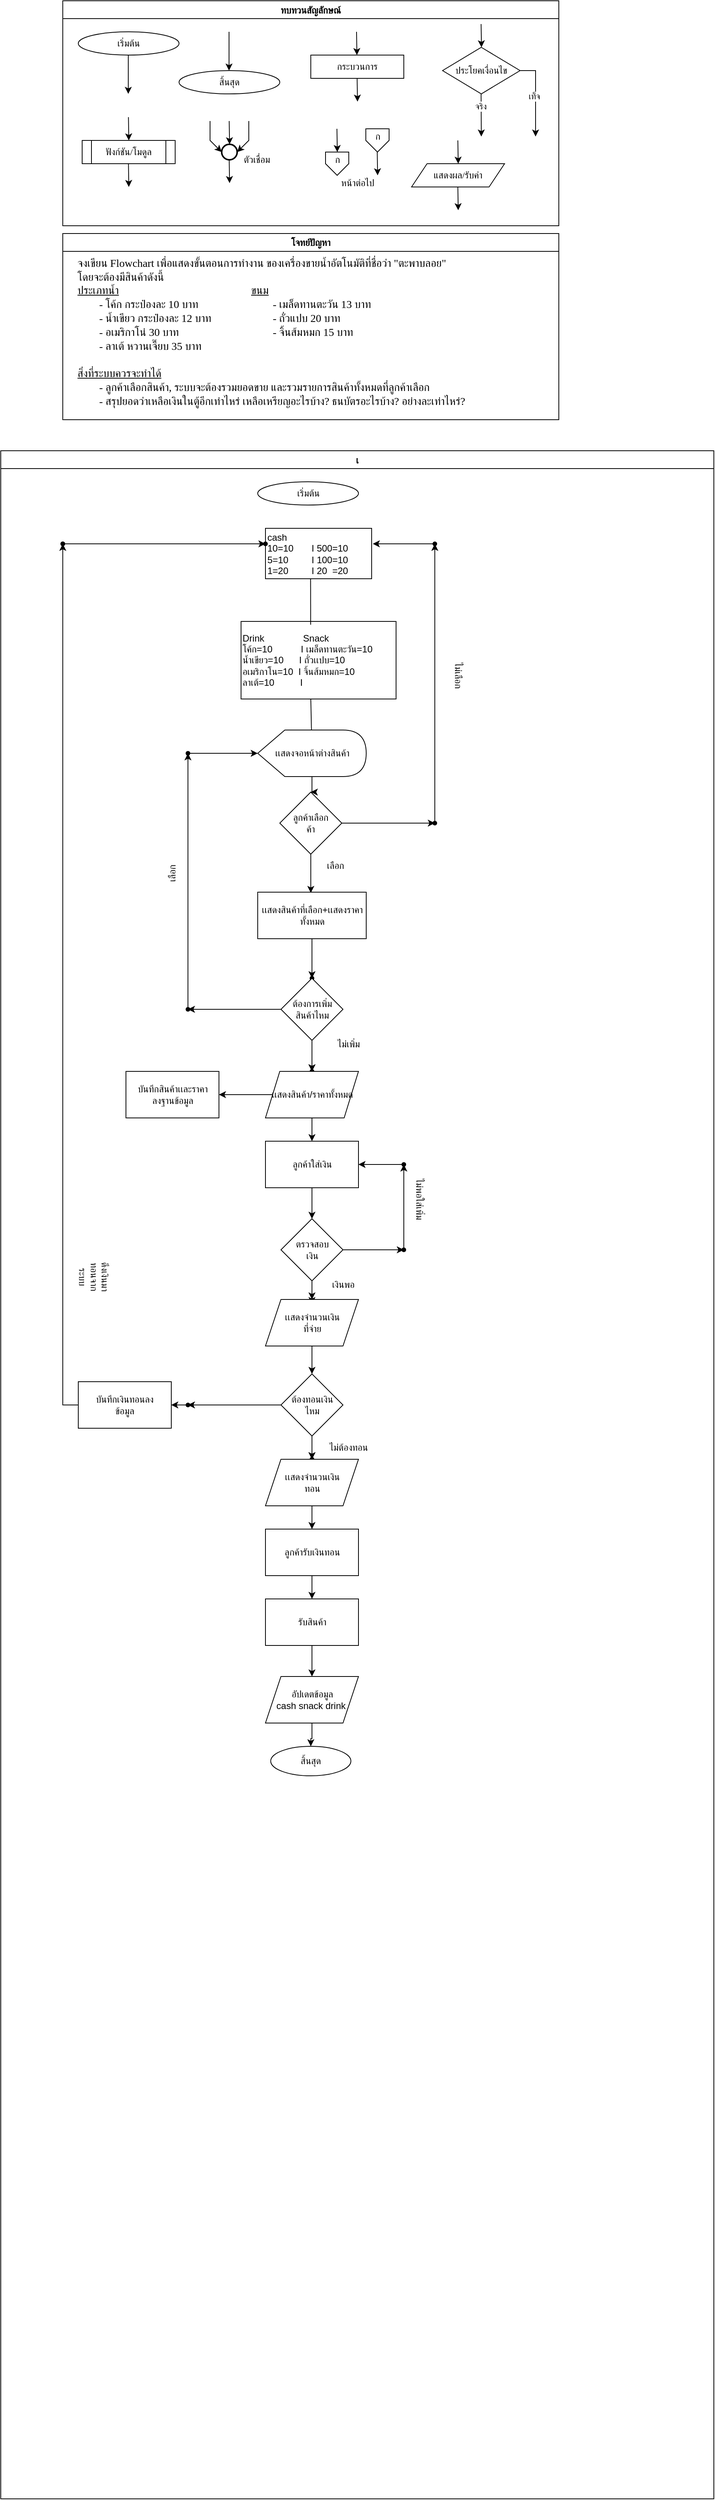 <mxfile version="28.0.3">
  <diagram id="C5RBs43oDa-KdzZeNtuy" name="Page-1">
    <mxGraphModel dx="1869" dy="562" grid="1" gridSize="10" guides="1" tooltips="1" connect="1" arrows="1" fold="1" page="1" pageScale="1" pageWidth="827" pageHeight="1169" math="0" shadow="0">
      <root>
        <mxCell id="WIyWlLk6GJQsqaUBKTNV-0" />
        <mxCell id="WIyWlLk6GJQsqaUBKTNV-1" parent="WIyWlLk6GJQsqaUBKTNV-0" />
        <mxCell id="M7CGMbNuYNeq0SnUNNgH-6" value="ทบทวนสัญลักษณ์" style="swimlane;fontFamily=Sarabun;fontSource=https%3A%2F%2Ffonts.googleapis.com%2Fcss%3Ffamily%3DSarabun;" parent="WIyWlLk6GJQsqaUBKTNV-1" vertex="1">
          <mxGeometry x="-720" y="20" width="640" height="290" as="geometry" />
        </mxCell>
        <mxCell id="M7CGMbNuYNeq0SnUNNgH-2" value="&lt;font data-font-src=&quot;https://fonts.googleapis.com/css?family=Sarabun&quot; face=&quot;Sarabun&quot;&gt;เริ่มต้น&lt;/font&gt;" style="ellipse;whiteSpace=wrap;html=1;" parent="M7CGMbNuYNeq0SnUNNgH-6" vertex="1">
          <mxGeometry x="20" y="40" width="130" height="30" as="geometry" />
        </mxCell>
        <mxCell id="M7CGMbNuYNeq0SnUNNgH-5" value="" style="endArrow=classic;html=1;rounded=0;" parent="M7CGMbNuYNeq0SnUNNgH-6" edge="1">
          <mxGeometry width="50" height="50" relative="1" as="geometry">
            <mxPoint x="84.5" y="70" as="sourcePoint" />
            <mxPoint x="84.5" y="120" as="targetPoint" />
          </mxGeometry>
        </mxCell>
        <mxCell id="M7CGMbNuYNeq0SnUNNgH-3" value="&lt;font face=&quot;Sarabun&quot;&gt;สิ้นสุด&lt;/font&gt;" style="ellipse;whiteSpace=wrap;html=1;" parent="M7CGMbNuYNeq0SnUNNgH-6" vertex="1">
          <mxGeometry x="150" y="90" width="130" height="30" as="geometry" />
        </mxCell>
        <mxCell id="M7CGMbNuYNeq0SnUNNgH-4" value="" style="endArrow=classic;html=1;rounded=0;" parent="M7CGMbNuYNeq0SnUNNgH-6" edge="1">
          <mxGeometry width="50" height="50" relative="1" as="geometry">
            <mxPoint x="214.5" y="40" as="sourcePoint" />
            <mxPoint x="214.5" y="90" as="targetPoint" />
          </mxGeometry>
        </mxCell>
        <mxCell id="mvioNwK95yMqdUQ73LqQ-0" value="กระบวนการ" style="rounded=0;whiteSpace=wrap;html=1;fontFamily=Sarabun;fontSource=https%3A%2F%2Ffonts.googleapis.com%2Fcss%3Ffamily%3DSarabun;" parent="M7CGMbNuYNeq0SnUNNgH-6" vertex="1">
          <mxGeometry x="320" y="70" width="120" height="30" as="geometry" />
        </mxCell>
        <mxCell id="mvioNwK95yMqdUQ73LqQ-1" value="" style="endArrow=classic;html=1;rounded=0;" parent="M7CGMbNuYNeq0SnUNNgH-6" edge="1">
          <mxGeometry width="50" height="50" relative="1" as="geometry">
            <mxPoint x="379" y="40" as="sourcePoint" />
            <mxPoint x="379.5" y="70" as="targetPoint" />
          </mxGeometry>
        </mxCell>
        <mxCell id="mvioNwK95yMqdUQ73LqQ-2" value="" style="endArrow=classic;html=1;rounded=0;" parent="M7CGMbNuYNeq0SnUNNgH-6" edge="1">
          <mxGeometry width="50" height="50" relative="1" as="geometry">
            <mxPoint x="379.75" y="100" as="sourcePoint" />
            <mxPoint x="380.25" y="130" as="targetPoint" />
          </mxGeometry>
        </mxCell>
        <mxCell id="mvioNwK95yMqdUQ73LqQ-3" value="ประโยคเงื่อนไข" style="rhombus;whiteSpace=wrap;html=1;fontFamily=Sarabun;fontSource=https%3A%2F%2Ffonts.googleapis.com%2Fcss%3Ffamily%3DSarabun;" parent="M7CGMbNuYNeq0SnUNNgH-6" vertex="1">
          <mxGeometry x="490" y="60" width="100" height="60" as="geometry" />
        </mxCell>
        <mxCell id="mvioNwK95yMqdUQ73LqQ-4" value="" style="endArrow=classic;html=1;rounded=0;" parent="M7CGMbNuYNeq0SnUNNgH-6" edge="1">
          <mxGeometry width="50" height="50" relative="1" as="geometry">
            <mxPoint x="539.71" y="30" as="sourcePoint" />
            <mxPoint x="540.21" y="60" as="targetPoint" />
          </mxGeometry>
        </mxCell>
        <mxCell id="mvioNwK95yMqdUQ73LqQ-5" value="" style="endArrow=classic;html=1;rounded=0;" parent="M7CGMbNuYNeq0SnUNNgH-6" edge="1">
          <mxGeometry width="50" height="50" relative="1" as="geometry">
            <mxPoint x="539.71" y="120" as="sourcePoint" />
            <mxPoint x="540" y="175" as="targetPoint" />
          </mxGeometry>
        </mxCell>
        <mxCell id="mvioNwK95yMqdUQ73LqQ-7" value="จริง" style="edgeLabel;html=1;align=center;verticalAlign=middle;resizable=0;points=[];fontFamily=Sarabun;fontSource=https%3A%2F%2Ffonts.googleapis.com%2Fcss%3Ffamily%3DSarabun;" parent="mvioNwK95yMqdUQ73LqQ-5" vertex="1" connectable="0">
          <mxGeometry x="-0.414" y="-1" relative="1" as="geometry">
            <mxPoint as="offset" />
          </mxGeometry>
        </mxCell>
        <mxCell id="mvioNwK95yMqdUQ73LqQ-6" value="" style="endArrow=classic;html=1;rounded=0;exitX=1;exitY=0.5;exitDx=0;exitDy=0;" parent="M7CGMbNuYNeq0SnUNNgH-6" source="mvioNwK95yMqdUQ73LqQ-3" edge="1">
          <mxGeometry width="50" height="50" relative="1" as="geometry">
            <mxPoint x="620" y="95" as="sourcePoint" />
            <mxPoint x="610" y="175" as="targetPoint" />
            <Array as="points">
              <mxPoint x="610" y="90" />
            </Array>
          </mxGeometry>
        </mxCell>
        <mxCell id="mvioNwK95yMqdUQ73LqQ-8" value="&lt;font data-font-src=&quot;https://fonts.googleapis.com/css?family=Sarabun&quot; face=&quot;Sarabun&quot;&gt;เท็จ&lt;/font&gt;" style="edgeLabel;html=1;align=center;verticalAlign=middle;resizable=0;points=[];" parent="mvioNwK95yMqdUQ73LqQ-6" vertex="1" connectable="0">
          <mxGeometry x="-0.002" y="-2" relative="1" as="geometry">
            <mxPoint as="offset" />
          </mxGeometry>
        </mxCell>
        <mxCell id="mvioNwK95yMqdUQ73LqQ-9" value="&lt;font data-font-src=&quot;https://fonts.googleapis.com/css?family=Sarabun&quot; face=&quot;Sarabun&quot;&gt;ฟังก์ชัน/โมดูล&lt;/font&gt;" style="shape=process;whiteSpace=wrap;html=1;backgroundOutline=1;" parent="M7CGMbNuYNeq0SnUNNgH-6" vertex="1">
          <mxGeometry x="25" y="180" width="120" height="30" as="geometry" />
        </mxCell>
        <mxCell id="mvioNwK95yMqdUQ73LqQ-11" value="" style="endArrow=classic;html=1;rounded=0;" parent="M7CGMbNuYNeq0SnUNNgH-6" edge="1">
          <mxGeometry width="50" height="50" relative="1" as="geometry">
            <mxPoint x="84.71" y="150" as="sourcePoint" />
            <mxPoint x="85.21" y="180" as="targetPoint" />
          </mxGeometry>
        </mxCell>
        <mxCell id="mvioNwK95yMqdUQ73LqQ-12" value="" style="endArrow=classic;html=1;rounded=0;" parent="M7CGMbNuYNeq0SnUNNgH-6" edge="1">
          <mxGeometry width="50" height="50" relative="1" as="geometry">
            <mxPoint x="84.71" y="210" as="sourcePoint" />
            <mxPoint x="85.21" y="240" as="targetPoint" />
          </mxGeometry>
        </mxCell>
        <mxCell id="mvioNwK95yMqdUQ73LqQ-13" value="" style="strokeWidth=2;html=1;shape=mxgraph.flowchart.start_2;whiteSpace=wrap;" parent="M7CGMbNuYNeq0SnUNNgH-6" vertex="1">
          <mxGeometry x="205" y="185" width="20" height="20" as="geometry" />
        </mxCell>
        <mxCell id="mvioNwK95yMqdUQ73LqQ-16" value="" style="endArrow=classic;html=1;rounded=0;" parent="M7CGMbNuYNeq0SnUNNgH-6" edge="1">
          <mxGeometry width="50" height="50" relative="1" as="geometry">
            <mxPoint x="214.71" y="155" as="sourcePoint" />
            <mxPoint x="215.21" y="185" as="targetPoint" />
          </mxGeometry>
        </mxCell>
        <mxCell id="mvioNwK95yMqdUQ73LqQ-17" value="" style="endArrow=classic;html=1;rounded=0;entryX=0;entryY=0.5;entryDx=0;entryDy=0;entryPerimeter=0;" parent="M7CGMbNuYNeq0SnUNNgH-6" target="mvioNwK95yMqdUQ73LqQ-13" edge="1">
          <mxGeometry width="50" height="50" relative="1" as="geometry">
            <mxPoint x="190.0" y="155" as="sourcePoint" />
            <mxPoint x="190.5" y="185" as="targetPoint" />
            <Array as="points">
              <mxPoint x="190" y="180" />
            </Array>
          </mxGeometry>
        </mxCell>
        <mxCell id="mvioNwK95yMqdUQ73LqQ-18" value="" style="endArrow=classic;html=1;rounded=0;entryX=1;entryY=0.5;entryDx=0;entryDy=0;entryPerimeter=0;" parent="M7CGMbNuYNeq0SnUNNgH-6" target="mvioNwK95yMqdUQ73LqQ-13" edge="1">
          <mxGeometry width="50" height="50" relative="1" as="geometry">
            <mxPoint x="240.0" y="155" as="sourcePoint" />
            <mxPoint x="240.5" y="185" as="targetPoint" />
            <Array as="points">
              <mxPoint x="240" y="180" />
            </Array>
          </mxGeometry>
        </mxCell>
        <mxCell id="mvioNwK95yMqdUQ73LqQ-19" value="" style="endArrow=classic;html=1;rounded=0;" parent="M7CGMbNuYNeq0SnUNNgH-6" edge="1">
          <mxGeometry width="50" height="50" relative="1" as="geometry">
            <mxPoint x="214.71" y="205" as="sourcePoint" />
            <mxPoint x="215.21" y="235" as="targetPoint" />
          </mxGeometry>
        </mxCell>
        <mxCell id="mvioNwK95yMqdUQ73LqQ-20" value="&lt;font data-font-src=&quot;https://fonts.googleapis.com/css?family=Sarabun&quot; face=&quot;Sarabun&quot;&gt;ตัวเชื่อม&lt;/font&gt;" style="text;html=1;align=center;verticalAlign=middle;resizable=0;points=[];autosize=1;strokeColor=none;fillColor=none;" parent="M7CGMbNuYNeq0SnUNNgH-6" vertex="1">
          <mxGeometry x="220" y="190" width="60" height="30" as="geometry" />
        </mxCell>
        <mxCell id="mvioNwK95yMqdUQ73LqQ-25" value="" style="endArrow=classic;html=1;rounded=0;" parent="M7CGMbNuYNeq0SnUNNgH-6" edge="1">
          <mxGeometry width="50" height="50" relative="1" as="geometry">
            <mxPoint x="353.71" y="165" as="sourcePoint" />
            <mxPoint x="354.21" y="195" as="targetPoint" />
          </mxGeometry>
        </mxCell>
        <mxCell id="mvioNwK95yMqdUQ73LqQ-21" value="" style="verticalLabelPosition=bottom;verticalAlign=top;html=1;shape=offPageConnector;rounded=0;size=0.5;" parent="M7CGMbNuYNeq0SnUNNgH-6" vertex="1">
          <mxGeometry x="339" y="195" width="30" height="30" as="geometry" />
        </mxCell>
        <mxCell id="mvioNwK95yMqdUQ73LqQ-26" value="" style="endArrow=classic;html=1;rounded=0;" parent="M7CGMbNuYNeq0SnUNNgH-6" edge="1">
          <mxGeometry width="50" height="50" relative="1" as="geometry">
            <mxPoint x="405.71" y="195" as="sourcePoint" />
            <mxPoint x="406.21" y="225" as="targetPoint" />
          </mxGeometry>
        </mxCell>
        <mxCell id="mvioNwK95yMqdUQ73LqQ-27" value="" style="verticalLabelPosition=bottom;verticalAlign=top;html=1;shape=offPageConnector;rounded=0;size=0.5;" parent="M7CGMbNuYNeq0SnUNNgH-6" vertex="1">
          <mxGeometry x="391" y="165" width="30" height="30" as="geometry" />
        </mxCell>
        <mxCell id="mvioNwK95yMqdUQ73LqQ-28" value="หน้าต่อไป" style="text;html=1;align=center;verticalAlign=middle;resizable=0;points=[];autosize=1;strokeColor=none;fillColor=none;fontFamily=Sarabun;fontSource=https%3A%2F%2Ffonts.googleapis.com%2Fcss%3Ffamily%3DSarabun;" parent="M7CGMbNuYNeq0SnUNNgH-6" vertex="1">
          <mxGeometry x="345" y="220" width="70" height="30" as="geometry" />
        </mxCell>
        <mxCell id="mvioNwK95yMqdUQ73LqQ-29" value="ก" style="text;html=1;align=center;verticalAlign=middle;resizable=0;points=[];autosize=1;strokeColor=none;fillColor=none;fontFamily=Sarabun;fontSource=https%3A%2F%2Ffonts.googleapis.com%2Fcss%3Ffamily%3DSarabun;" parent="M7CGMbNuYNeq0SnUNNgH-6" vertex="1">
          <mxGeometry x="339" y="190" width="30" height="30" as="geometry" />
        </mxCell>
        <mxCell id="mvioNwK95yMqdUQ73LqQ-30" value="ก" style="text;html=1;align=center;verticalAlign=middle;resizable=0;points=[];autosize=1;strokeColor=none;fillColor=none;fontFamily=Sarabun;fontSource=https%3A%2F%2Ffonts.googleapis.com%2Fcss%3Ffamily%3DSarabun;" parent="M7CGMbNuYNeq0SnUNNgH-6" vertex="1">
          <mxGeometry x="391" y="160" width="30" height="30" as="geometry" />
        </mxCell>
        <mxCell id="mvioNwK95yMqdUQ73LqQ-32" value="แสดงผล/รับค่า" style="shape=parallelogram;perimeter=parallelogramPerimeter;whiteSpace=wrap;html=1;fixedSize=1;fontFamily=Sarabun;fontSource=https%3A%2F%2Ffonts.googleapis.com%2Fcss%3Ffamily%3DSarabun;" parent="M7CGMbNuYNeq0SnUNNgH-6" vertex="1">
          <mxGeometry x="450" y="210" width="120" height="30" as="geometry" />
        </mxCell>
        <mxCell id="mvioNwK95yMqdUQ73LqQ-33" value="" style="endArrow=classic;html=1;rounded=0;" parent="M7CGMbNuYNeq0SnUNNgH-6" edge="1">
          <mxGeometry width="50" height="50" relative="1" as="geometry">
            <mxPoint x="509.71" y="180" as="sourcePoint" />
            <mxPoint x="510.21" y="210" as="targetPoint" />
          </mxGeometry>
        </mxCell>
        <mxCell id="mvioNwK95yMqdUQ73LqQ-34" value="" style="endArrow=classic;html=1;rounded=0;" parent="M7CGMbNuYNeq0SnUNNgH-6" edge="1">
          <mxGeometry width="50" height="50" relative="1" as="geometry">
            <mxPoint x="509.71" y="240" as="sourcePoint" />
            <mxPoint x="510.21" y="270" as="targetPoint" />
          </mxGeometry>
        </mxCell>
        <mxCell id="mvioNwK95yMqdUQ73LqQ-36" value="เ" style="swimlane;fontFamily=Sarabun;fontSource=https%3A%2F%2Ffonts.googleapis.com%2Fcss%3Ffamily%3DSarabun;" parent="WIyWlLk6GJQsqaUBKTNV-1" vertex="1">
          <mxGeometry x="-800" y="600" width="920" height="2640" as="geometry" />
        </mxCell>
        <mxCell id="mvioNwK95yMqdUQ73LqQ-35" value="&lt;font data-font-src=&quot;https://fonts.googleapis.com/css?family=Sarabun&quot; face=&quot;Sarabun&quot;&gt;เริ่มต้น&lt;/font&gt;" style="ellipse;whiteSpace=wrap;html=1;" parent="mvioNwK95yMqdUQ73LqQ-36" vertex="1">
          <mxGeometry x="331.5" y="40" width="130" height="30" as="geometry" />
        </mxCell>
        <mxCell id="KaDtegf5qcM63kL2RaSg-64" value="cash&lt;div&gt;10=10&amp;nbsp; &amp;nbsp; &amp;nbsp; &amp;nbsp;I 500=10&lt;/div&gt;&lt;div&gt;5=10&amp;nbsp; &amp;nbsp; &amp;nbsp; &amp;nbsp; &amp;nbsp;I 100=10&lt;/div&gt;&lt;div&gt;1=20&amp;nbsp; &amp;nbsp; &amp;nbsp; &amp;nbsp; &amp;nbsp;I 20&amp;nbsp; =20&lt;/div&gt;" style="rounded=0;whiteSpace=wrap;html=1;align=left;" vertex="1" parent="mvioNwK95yMqdUQ73LqQ-36">
          <mxGeometry x="341.5" y="100" width="137" height="65" as="geometry" />
        </mxCell>
        <mxCell id="KaDtegf5qcM63kL2RaSg-70" value="Drink&amp;nbsp; &amp;nbsp; &amp;nbsp; &amp;nbsp; &amp;nbsp; &amp;nbsp; &amp;nbsp; &amp;nbsp;Snack&lt;div&gt;&lt;div&gt;โค้ก=10&amp;nbsp; &amp;nbsp; &amp;nbsp; &amp;nbsp; &amp;nbsp; &amp;nbsp;I เมล็ดทานตะวัน=10&lt;/div&gt;&lt;div&gt;น้ำเขียว=10&amp;nbsp; &amp;nbsp; &amp;nbsp; I ถั่วเเปบ=10&lt;/div&gt;&lt;div&gt;อเมริกาโน=10&amp;nbsp; I จิ้นส้มหมก=10&lt;/div&gt;&lt;div&gt;ลาเต้=10&amp;nbsp; &amp;nbsp; &amp;nbsp; &amp;nbsp; &amp;nbsp; I&amp;nbsp;&lt;/div&gt;&lt;/div&gt;" style="rounded=0;whiteSpace=wrap;html=1;align=left;" vertex="1" parent="mvioNwK95yMqdUQ73LqQ-36">
          <mxGeometry x="310" y="220" width="200" height="100" as="geometry" />
        </mxCell>
        <mxCell id="KaDtegf5qcM63kL2RaSg-137" value="" style="edgeStyle=orthogonalEdgeStyle;rounded=0;orthogonalLoop=1;jettySize=auto;html=1;entryX=0.5;entryY=0;entryDx=0;entryDy=0;" edge="1" parent="mvioNwK95yMqdUQ73LqQ-36" source="KaDtegf5qcM63kL2RaSg-71" target="KaDtegf5qcM63kL2RaSg-79">
          <mxGeometry relative="1" as="geometry" />
        </mxCell>
        <mxCell id="KaDtegf5qcM63kL2RaSg-71" value="เเสดงจอหน้าต่างสินค้า" style="shape=display;whiteSpace=wrap;html=1;" vertex="1" parent="mvioNwK95yMqdUQ73LqQ-36">
          <mxGeometry x="331.5" y="360" width="140" height="60" as="geometry" />
        </mxCell>
        <mxCell id="KaDtegf5qcM63kL2RaSg-68" value="" style="endArrow=none;html=1;rounded=0;entryX=0.425;entryY=1;entryDx=0;entryDy=0;entryPerimeter=0;exitX=0.449;exitY=0.042;exitDx=0;exitDy=0;exitPerimeter=0;" edge="1" parent="mvioNwK95yMqdUQ73LqQ-36" source="KaDtegf5qcM63kL2RaSg-70" target="KaDtegf5qcM63kL2RaSg-64">
          <mxGeometry width="50" height="50" relative="1" as="geometry">
            <mxPoint x="419.5" y="200" as="sourcePoint" />
            <mxPoint x="531.5" y="210" as="targetPoint" />
          </mxGeometry>
        </mxCell>
        <mxCell id="KaDtegf5qcM63kL2RaSg-74" value="" style="endArrow=none;html=1;rounded=0;" edge="1" parent="mvioNwK95yMqdUQ73LqQ-36" source="KaDtegf5qcM63kL2RaSg-71">
          <mxGeometry width="50" height="50" relative="1" as="geometry">
            <mxPoint x="350" y="370" as="sourcePoint" />
            <mxPoint x="400" y="320" as="targetPoint" />
          </mxGeometry>
        </mxCell>
        <mxCell id="KaDtegf5qcM63kL2RaSg-81" value="" style="edgeStyle=orthogonalEdgeStyle;rounded=0;orthogonalLoop=1;jettySize=auto;html=1;" edge="1" parent="mvioNwK95yMqdUQ73LqQ-36" source="KaDtegf5qcM63kL2RaSg-79" target="KaDtegf5qcM63kL2RaSg-80">
          <mxGeometry relative="1" as="geometry" />
        </mxCell>
        <mxCell id="KaDtegf5qcM63kL2RaSg-90" value="" style="edgeStyle=orthogonalEdgeStyle;rounded=0;orthogonalLoop=1;jettySize=auto;html=1;" edge="1" parent="mvioNwK95yMqdUQ73LqQ-36" source="KaDtegf5qcM63kL2RaSg-79">
          <mxGeometry relative="1" as="geometry">
            <mxPoint x="400" y="570" as="targetPoint" />
          </mxGeometry>
        </mxCell>
        <mxCell id="KaDtegf5qcM63kL2RaSg-79" value="ลูกค้าเลือก&lt;div&gt;ค้า&lt;/div&gt;" style="rhombus;whiteSpace=wrap;html=1;" vertex="1" parent="mvioNwK95yMqdUQ73LqQ-36">
          <mxGeometry x="360" y="440" width="80" height="80" as="geometry" />
        </mxCell>
        <mxCell id="KaDtegf5qcM63kL2RaSg-86" value="" style="edgeStyle=orthogonalEdgeStyle;rounded=0;orthogonalLoop=1;jettySize=auto;html=1;" edge="1" parent="mvioNwK95yMqdUQ73LqQ-36" source="KaDtegf5qcM63kL2RaSg-80" target="KaDtegf5qcM63kL2RaSg-85">
          <mxGeometry relative="1" as="geometry" />
        </mxCell>
        <mxCell id="KaDtegf5qcM63kL2RaSg-80" value="" style="shape=waypoint;sketch=0;size=6;pointerEvents=1;points=[];fillColor=default;resizable=0;rotatable=0;perimeter=centerPerimeter;snapToPoint=1;" vertex="1" parent="mvioNwK95yMqdUQ73LqQ-36">
          <mxGeometry x="550" y="470" width="20" height="20" as="geometry" />
        </mxCell>
        <mxCell id="KaDtegf5qcM63kL2RaSg-87" value="" style="edgeStyle=orthogonalEdgeStyle;rounded=0;orthogonalLoop=1;jettySize=auto;html=1;" edge="1" parent="mvioNwK95yMqdUQ73LqQ-36" source="KaDtegf5qcM63kL2RaSg-85">
          <mxGeometry relative="1" as="geometry">
            <mxPoint x="480" y="120" as="targetPoint" />
          </mxGeometry>
        </mxCell>
        <mxCell id="KaDtegf5qcM63kL2RaSg-85" value="" style="shape=waypoint;sketch=0;size=6;pointerEvents=1;points=[];fillColor=default;resizable=0;rotatable=0;perimeter=centerPerimeter;snapToPoint=1;" vertex="1" parent="mvioNwK95yMqdUQ73LqQ-36">
          <mxGeometry x="550" y="110" width="20" height="20" as="geometry" />
        </mxCell>
        <mxCell id="KaDtegf5qcM63kL2RaSg-89" value="ไม่เลือก" style="text;html=1;align=center;verticalAlign=middle;whiteSpace=wrap;rounded=0;rotation=90;" vertex="1" parent="mvioNwK95yMqdUQ73LqQ-36">
          <mxGeometry x="560" y="270" width="60" height="40" as="geometry" />
        </mxCell>
        <mxCell id="KaDtegf5qcM63kL2RaSg-91" value="เลือก" style="text;html=1;align=center;verticalAlign=middle;whiteSpace=wrap;rounded=0;" vertex="1" parent="mvioNwK95yMqdUQ73LqQ-36">
          <mxGeometry x="401.5" y="520" width="60" height="30" as="geometry" />
        </mxCell>
        <mxCell id="KaDtegf5qcM63kL2RaSg-94" value="" style="edgeStyle=orthogonalEdgeStyle;rounded=0;orthogonalLoop=1;jettySize=auto;html=1;" edge="1" parent="mvioNwK95yMqdUQ73LqQ-36" source="KaDtegf5qcM63kL2RaSg-92" target="KaDtegf5qcM63kL2RaSg-93">
          <mxGeometry relative="1" as="geometry" />
        </mxCell>
        <mxCell id="KaDtegf5qcM63kL2RaSg-92" value="เเสดงสินค้าที่เลือก+เเสดงราคาทั้งหมด" style="rounded=0;whiteSpace=wrap;html=1;" vertex="1" parent="mvioNwK95yMqdUQ73LqQ-36">
          <mxGeometry x="331.5" y="569" width="140" height="60" as="geometry" />
        </mxCell>
        <mxCell id="KaDtegf5qcM63kL2RaSg-93" value="" style="shape=waypoint;sketch=0;size=6;pointerEvents=1;points=[];fillColor=default;resizable=0;rotatable=0;perimeter=centerPerimeter;snapToPoint=1;rounded=0;" vertex="1" parent="mvioNwK95yMqdUQ73LqQ-36">
          <mxGeometry x="391.5" y="670" width="20" height="20" as="geometry" />
        </mxCell>
        <mxCell id="KaDtegf5qcM63kL2RaSg-97" value="" style="edgeStyle=orthogonalEdgeStyle;rounded=0;orthogonalLoop=1;jettySize=auto;html=1;" edge="1" parent="mvioNwK95yMqdUQ73LqQ-36" source="KaDtegf5qcM63kL2RaSg-95" target="KaDtegf5qcM63kL2RaSg-96">
          <mxGeometry relative="1" as="geometry" />
        </mxCell>
        <mxCell id="KaDtegf5qcM63kL2RaSg-108" value="" style="edgeStyle=orthogonalEdgeStyle;rounded=0;orthogonalLoop=1;jettySize=auto;html=1;" edge="1" parent="mvioNwK95yMqdUQ73LqQ-36" source="KaDtegf5qcM63kL2RaSg-95" target="KaDtegf5qcM63kL2RaSg-107">
          <mxGeometry relative="1" as="geometry" />
        </mxCell>
        <mxCell id="KaDtegf5qcM63kL2RaSg-95" value="ต้องการเพิ่ม&lt;div&gt;สินค้าไหม&lt;/div&gt;" style="rhombus;whiteSpace=wrap;html=1;" vertex="1" parent="mvioNwK95yMqdUQ73LqQ-36">
          <mxGeometry x="361.5" y="680" width="80" height="80" as="geometry" />
        </mxCell>
        <mxCell id="KaDtegf5qcM63kL2RaSg-99" value="" style="edgeStyle=orthogonalEdgeStyle;rounded=0;orthogonalLoop=1;jettySize=auto;html=1;" edge="1" parent="mvioNwK95yMqdUQ73LqQ-36" source="KaDtegf5qcM63kL2RaSg-96" target="KaDtegf5qcM63kL2RaSg-98">
          <mxGeometry relative="1" as="geometry" />
        </mxCell>
        <mxCell id="KaDtegf5qcM63kL2RaSg-96" value="" style="shape=waypoint;sketch=0;size=6;pointerEvents=1;points=[];fillColor=default;resizable=0;rotatable=0;perimeter=centerPerimeter;snapToPoint=1;" vertex="1" parent="mvioNwK95yMqdUQ73LqQ-36">
          <mxGeometry x="231.5" y="710" width="20" height="20" as="geometry" />
        </mxCell>
        <mxCell id="KaDtegf5qcM63kL2RaSg-103" value="" style="edgeStyle=orthogonalEdgeStyle;rounded=0;orthogonalLoop=1;jettySize=auto;html=1;" edge="1" parent="mvioNwK95yMqdUQ73LqQ-36" source="KaDtegf5qcM63kL2RaSg-98" target="KaDtegf5qcM63kL2RaSg-71">
          <mxGeometry relative="1" as="geometry" />
        </mxCell>
        <mxCell id="KaDtegf5qcM63kL2RaSg-98" value="" style="shape=waypoint;sketch=0;size=6;pointerEvents=1;points=[];fillColor=default;resizable=0;rotatable=0;perimeter=centerPerimeter;snapToPoint=1;" vertex="1" parent="mvioNwK95yMqdUQ73LqQ-36">
          <mxGeometry x="231.5" y="380" width="20" height="20" as="geometry" />
        </mxCell>
        <mxCell id="KaDtegf5qcM63kL2RaSg-104" value="เลือก" style="text;html=1;align=center;verticalAlign=middle;whiteSpace=wrap;rounded=0;rotation=-90;" vertex="1" parent="mvioNwK95yMqdUQ73LqQ-36">
          <mxGeometry x="191.5" y="530" width="60" height="30" as="geometry" />
        </mxCell>
        <mxCell id="KaDtegf5qcM63kL2RaSg-112" value="" style="edgeStyle=orthogonalEdgeStyle;rounded=0;orthogonalLoop=1;jettySize=auto;html=1;" edge="1" parent="mvioNwK95yMqdUQ73LqQ-36" source="KaDtegf5qcM63kL2RaSg-107">
          <mxGeometry relative="1" as="geometry">
            <mxPoint x="401.5" y="800" as="targetPoint" />
          </mxGeometry>
        </mxCell>
        <mxCell id="KaDtegf5qcM63kL2RaSg-114" value="" style="edgeStyle=orthogonalEdgeStyle;rounded=0;orthogonalLoop=1;jettySize=auto;html=1;" edge="1" parent="mvioNwK95yMqdUQ73LqQ-36" source="KaDtegf5qcM63kL2RaSg-107" target="KaDtegf5qcM63kL2RaSg-113">
          <mxGeometry relative="1" as="geometry" />
        </mxCell>
        <mxCell id="KaDtegf5qcM63kL2RaSg-107" value="" style="shape=waypoint;sketch=0;size=6;pointerEvents=1;points=[];fillColor=default;resizable=0;rotatable=0;perimeter=centerPerimeter;snapToPoint=1;" vertex="1" parent="mvioNwK95yMqdUQ73LqQ-36">
          <mxGeometry x="391.5" y="790" width="20" height="20" as="geometry" />
        </mxCell>
        <mxCell id="KaDtegf5qcM63kL2RaSg-119" value="" style="edgeStyle=orthogonalEdgeStyle;rounded=0;orthogonalLoop=1;jettySize=auto;html=1;" edge="1" parent="mvioNwK95yMqdUQ73LqQ-36" source="KaDtegf5qcM63kL2RaSg-113" target="KaDtegf5qcM63kL2RaSg-118">
          <mxGeometry relative="1" as="geometry" />
        </mxCell>
        <mxCell id="KaDtegf5qcM63kL2RaSg-121" value="" style="edgeStyle=orthogonalEdgeStyle;rounded=0;orthogonalLoop=1;jettySize=auto;html=1;" edge="1" parent="mvioNwK95yMqdUQ73LqQ-36" source="KaDtegf5qcM63kL2RaSg-113" target="KaDtegf5qcM63kL2RaSg-120">
          <mxGeometry relative="1" as="geometry" />
        </mxCell>
        <mxCell id="KaDtegf5qcM63kL2RaSg-113" value="เเสดงสินค้า/ราคาทั้งหมด" style="shape=parallelogram;perimeter=parallelogramPerimeter;whiteSpace=wrap;html=1;fixedSize=1;sketch=0;pointerEvents=1;resizable=0;size=18.5;direction=east;" vertex="1" parent="mvioNwK95yMqdUQ73LqQ-36">
          <mxGeometry x="341.5" y="800" width="120" height="60" as="geometry" />
        </mxCell>
        <mxCell id="KaDtegf5qcM63kL2RaSg-118" value="บันทึกสินค้าเเละราคา&lt;div&gt;ลงฐานข้อมูล&lt;/div&gt;" style="whiteSpace=wrap;html=1;sketch=0;pointerEvents=1;resizable=0;" vertex="1" parent="mvioNwK95yMqdUQ73LqQ-36">
          <mxGeometry x="161.5" y="800" width="120" height="60" as="geometry" />
        </mxCell>
        <mxCell id="KaDtegf5qcM63kL2RaSg-123" value="" style="edgeStyle=orthogonalEdgeStyle;rounded=0;orthogonalLoop=1;jettySize=auto;html=1;" edge="1" parent="mvioNwK95yMqdUQ73LqQ-36" source="KaDtegf5qcM63kL2RaSg-120" target="KaDtegf5qcM63kL2RaSg-122">
          <mxGeometry relative="1" as="geometry" />
        </mxCell>
        <mxCell id="KaDtegf5qcM63kL2RaSg-120" value="ลูกค้าใส่เงิน" style="whiteSpace=wrap;html=1;sketch=0;pointerEvents=1;resizable=0;" vertex="1" parent="mvioNwK95yMqdUQ73LqQ-36">
          <mxGeometry x="341.5" y="890" width="120" height="60" as="geometry" />
        </mxCell>
        <mxCell id="KaDtegf5qcM63kL2RaSg-125" value="" style="edgeStyle=orthogonalEdgeStyle;rounded=0;orthogonalLoop=1;jettySize=auto;html=1;" edge="1" parent="mvioNwK95yMqdUQ73LqQ-36" source="KaDtegf5qcM63kL2RaSg-122" target="KaDtegf5qcM63kL2RaSg-124">
          <mxGeometry relative="1" as="geometry" />
        </mxCell>
        <mxCell id="KaDtegf5qcM63kL2RaSg-131" value="" style="edgeStyle=orthogonalEdgeStyle;rounded=0;orthogonalLoop=1;jettySize=auto;html=1;" edge="1" parent="mvioNwK95yMqdUQ73LqQ-36" source="KaDtegf5qcM63kL2RaSg-122" target="KaDtegf5qcM63kL2RaSg-130">
          <mxGeometry relative="1" as="geometry" />
        </mxCell>
        <mxCell id="KaDtegf5qcM63kL2RaSg-122" value="ตรวจสอบ&lt;div&gt;เงิน&lt;/div&gt;" style="rhombus;whiteSpace=wrap;html=1;sketch=0;pointerEvents=1;resizable=0;" vertex="1" parent="mvioNwK95yMqdUQ73LqQ-36">
          <mxGeometry x="361.5" y="990" width="80" height="80" as="geometry" />
        </mxCell>
        <mxCell id="KaDtegf5qcM63kL2RaSg-127" value="" style="edgeStyle=orthogonalEdgeStyle;rounded=0;orthogonalLoop=1;jettySize=auto;html=1;" edge="1" parent="mvioNwK95yMqdUQ73LqQ-36" source="KaDtegf5qcM63kL2RaSg-124" target="KaDtegf5qcM63kL2RaSg-126">
          <mxGeometry relative="1" as="geometry" />
        </mxCell>
        <mxCell id="KaDtegf5qcM63kL2RaSg-124" value="" style="shape=waypoint;sketch=0;size=6;pointerEvents=1;points=[];fillColor=default;resizable=0;rotatable=0;perimeter=centerPerimeter;snapToPoint=1;" vertex="1" parent="mvioNwK95yMqdUQ73LqQ-36">
          <mxGeometry x="510" y="1020" width="20" height="20" as="geometry" />
        </mxCell>
        <mxCell id="KaDtegf5qcM63kL2RaSg-128" value="" style="edgeStyle=orthogonalEdgeStyle;rounded=0;orthogonalLoop=1;jettySize=auto;html=1;" edge="1" parent="mvioNwK95yMqdUQ73LqQ-36" source="KaDtegf5qcM63kL2RaSg-126" target="KaDtegf5qcM63kL2RaSg-120">
          <mxGeometry relative="1" as="geometry" />
        </mxCell>
        <mxCell id="KaDtegf5qcM63kL2RaSg-126" value="" style="shape=waypoint;sketch=0;size=6;pointerEvents=1;points=[];fillColor=default;resizable=0;rotatable=0;perimeter=centerPerimeter;snapToPoint=1;" vertex="1" parent="mvioNwK95yMqdUQ73LqQ-36">
          <mxGeometry x="510" y="910" width="20" height="20" as="geometry" />
        </mxCell>
        <mxCell id="KaDtegf5qcM63kL2RaSg-129" value="ไม่พอใส่เพิ่ม" style="text;html=1;align=center;verticalAlign=middle;whiteSpace=wrap;rounded=0;rotation=90;" vertex="1" parent="mvioNwK95yMqdUQ73LqQ-36">
          <mxGeometry x="510" y="950" width="60" height="30" as="geometry" />
        </mxCell>
        <mxCell id="KaDtegf5qcM63kL2RaSg-134" value="" style="edgeStyle=orthogonalEdgeStyle;rounded=0;orthogonalLoop=1;jettySize=auto;html=1;" edge="1" parent="mvioNwK95yMqdUQ73LqQ-36" source="KaDtegf5qcM63kL2RaSg-130">
          <mxGeometry relative="1" as="geometry">
            <mxPoint x="401.5" y="1100" as="targetPoint" />
          </mxGeometry>
        </mxCell>
        <mxCell id="KaDtegf5qcM63kL2RaSg-136" value="" style="edgeStyle=orthogonalEdgeStyle;rounded=0;orthogonalLoop=1;jettySize=auto;html=1;" edge="1" parent="mvioNwK95yMqdUQ73LqQ-36" source="KaDtegf5qcM63kL2RaSg-130" target="KaDtegf5qcM63kL2RaSg-135">
          <mxGeometry relative="1" as="geometry" />
        </mxCell>
        <mxCell id="KaDtegf5qcM63kL2RaSg-130" value="" style="shape=waypoint;sketch=0;size=6;pointerEvents=1;points=[];fillColor=default;resizable=0;rotatable=0;perimeter=centerPerimeter;snapToPoint=1;" vertex="1" parent="mvioNwK95yMqdUQ73LqQ-36">
          <mxGeometry x="391.5" y="1090" width="20" height="20" as="geometry" />
        </mxCell>
        <mxCell id="KaDtegf5qcM63kL2RaSg-140" value="" style="edgeStyle=orthogonalEdgeStyle;rounded=0;orthogonalLoop=1;jettySize=auto;html=1;" edge="1" parent="mvioNwK95yMqdUQ73LqQ-36" source="KaDtegf5qcM63kL2RaSg-135" target="KaDtegf5qcM63kL2RaSg-139">
          <mxGeometry relative="1" as="geometry" />
        </mxCell>
        <mxCell id="KaDtegf5qcM63kL2RaSg-135" value="เเสดงจำนวนเงิน&lt;div&gt;ที่จ่าย&lt;/div&gt;" style="shape=parallelogram;perimeter=parallelogramPerimeter;whiteSpace=wrap;html=1;fixedSize=1;sketch=0;pointerEvents=1;resizable=0;" vertex="1" parent="mvioNwK95yMqdUQ73LqQ-36">
          <mxGeometry x="341.5" y="1094" width="120" height="60" as="geometry" />
        </mxCell>
        <mxCell id="KaDtegf5qcM63kL2RaSg-149" value="" style="edgeStyle=orthogonalEdgeStyle;rounded=0;orthogonalLoop=1;jettySize=auto;html=1;" edge="1" parent="mvioNwK95yMqdUQ73LqQ-36" source="KaDtegf5qcM63kL2RaSg-139" target="KaDtegf5qcM63kL2RaSg-148">
          <mxGeometry relative="1" as="geometry" />
        </mxCell>
        <mxCell id="KaDtegf5qcM63kL2RaSg-153" value="" style="edgeStyle=orthogonalEdgeStyle;rounded=0;orthogonalLoop=1;jettySize=auto;html=1;" edge="1" parent="mvioNwK95yMqdUQ73LqQ-36" source="KaDtegf5qcM63kL2RaSg-139" target="KaDtegf5qcM63kL2RaSg-152">
          <mxGeometry relative="1" as="geometry" />
        </mxCell>
        <mxCell id="KaDtegf5qcM63kL2RaSg-139" value="ต้องทอนเงิน&lt;div&gt;ไหม&lt;/div&gt;" style="rhombus;whiteSpace=wrap;html=1;sketch=0;pointerEvents=1;resizable=0;" vertex="1" parent="mvioNwK95yMqdUQ73LqQ-36">
          <mxGeometry x="361.5" y="1190" width="80" height="80" as="geometry" />
        </mxCell>
        <mxCell id="KaDtegf5qcM63kL2RaSg-146" value="" style="edgeStyle=orthogonalEdgeStyle;rounded=0;orthogonalLoop=1;jettySize=auto;html=1;" edge="1" parent="mvioNwK95yMqdUQ73LqQ-36" source="KaDtegf5qcM63kL2RaSg-143" target="KaDtegf5qcM63kL2RaSg-145">
          <mxGeometry relative="1" as="geometry" />
        </mxCell>
        <mxCell id="KaDtegf5qcM63kL2RaSg-143" value="" style="shape=waypoint;sketch=0;size=6;pointerEvents=1;points=[];fillColor=default;resizable=0;rotatable=0;perimeter=centerPerimeter;snapToPoint=1;" vertex="1" parent="mvioNwK95yMqdUQ73LqQ-36">
          <mxGeometry x="70" y="110" width="20" height="20" as="geometry" />
        </mxCell>
        <mxCell id="KaDtegf5qcM63kL2RaSg-145" value="" style="shape=waypoint;sketch=0;size=6;pointerEvents=1;points=[];fillColor=default;resizable=0;rotatable=0;perimeter=centerPerimeter;snapToPoint=1;" vertex="1" parent="mvioNwK95yMqdUQ73LqQ-36">
          <mxGeometry x="331.5" y="110" width="20" height="20" as="geometry" />
        </mxCell>
        <mxCell id="KaDtegf5qcM63kL2RaSg-151" value="" style="edgeStyle=orthogonalEdgeStyle;rounded=0;orthogonalLoop=1;jettySize=auto;html=1;" edge="1" parent="mvioNwK95yMqdUQ73LqQ-36" source="KaDtegf5qcM63kL2RaSg-148">
          <mxGeometry relative="1" as="geometry">
            <mxPoint x="401.5" y="1300" as="targetPoint" />
          </mxGeometry>
        </mxCell>
        <mxCell id="KaDtegf5qcM63kL2RaSg-159" value="" style="edgeStyle=orthogonalEdgeStyle;rounded=0;orthogonalLoop=1;jettySize=auto;html=1;" edge="1" parent="mvioNwK95yMqdUQ73LqQ-36" source="KaDtegf5qcM63kL2RaSg-148" target="KaDtegf5qcM63kL2RaSg-158">
          <mxGeometry relative="1" as="geometry" />
        </mxCell>
        <mxCell id="KaDtegf5qcM63kL2RaSg-148" value="" style="shape=waypoint;sketch=0;size=6;pointerEvents=1;points=[];fillColor=default;resizable=0;rotatable=0;perimeter=centerPerimeter;snapToPoint=1;" vertex="1" parent="mvioNwK95yMqdUQ73LqQ-36">
          <mxGeometry x="391.5" y="1290" width="20" height="20" as="geometry" />
        </mxCell>
        <mxCell id="KaDtegf5qcM63kL2RaSg-155" value="" style="edgeStyle=orthogonalEdgeStyle;rounded=0;orthogonalLoop=1;jettySize=auto;html=1;" edge="1" parent="mvioNwK95yMqdUQ73LqQ-36" source="KaDtegf5qcM63kL2RaSg-152" target="KaDtegf5qcM63kL2RaSg-154">
          <mxGeometry relative="1" as="geometry" />
        </mxCell>
        <mxCell id="KaDtegf5qcM63kL2RaSg-152" value="" style="shape=waypoint;sketch=0;size=6;pointerEvents=1;points=[];fillColor=default;resizable=0;rotatable=0;perimeter=centerPerimeter;snapToPoint=1;" vertex="1" parent="mvioNwK95yMqdUQ73LqQ-36">
          <mxGeometry x="231.5" y="1220" width="20" height="20" as="geometry" />
        </mxCell>
        <mxCell id="KaDtegf5qcM63kL2RaSg-157" value="" style="edgeStyle=orthogonalEdgeStyle;rounded=0;orthogonalLoop=1;jettySize=auto;html=1;" edge="1" parent="mvioNwK95yMqdUQ73LqQ-36" source="KaDtegf5qcM63kL2RaSg-154" target="KaDtegf5qcM63kL2RaSg-156">
          <mxGeometry relative="1" as="geometry" />
        </mxCell>
        <mxCell id="KaDtegf5qcM63kL2RaSg-154" value="บันทึกเงินทอนลง&lt;div&gt;ข้อมูล&lt;/div&gt;" style="whiteSpace=wrap;html=1;sketch=0;pointerEvents=1;resizable=0;" vertex="1" parent="mvioNwK95yMqdUQ73LqQ-36">
          <mxGeometry x="100" y="1200" width="120" height="60" as="geometry" />
        </mxCell>
        <mxCell id="KaDtegf5qcM63kL2RaSg-156" value="" style="shape=waypoint;sketch=0;size=6;pointerEvents=1;points=[];fillColor=default;resizable=0;rotatable=0;perimeter=centerPerimeter;snapToPoint=1;" vertex="1" parent="mvioNwK95yMqdUQ73LqQ-36">
          <mxGeometry x="70" y="110" width="20" height="20" as="geometry" />
        </mxCell>
        <mxCell id="KaDtegf5qcM63kL2RaSg-161" value="" style="edgeStyle=orthogonalEdgeStyle;rounded=0;orthogonalLoop=1;jettySize=auto;html=1;" edge="1" parent="mvioNwK95yMqdUQ73LqQ-36" source="KaDtegf5qcM63kL2RaSg-158" target="KaDtegf5qcM63kL2RaSg-160">
          <mxGeometry relative="1" as="geometry" />
        </mxCell>
        <mxCell id="KaDtegf5qcM63kL2RaSg-158" value="เเสดงจำนวนเงิน&lt;div&gt;ทอน&lt;/div&gt;" style="shape=parallelogram;perimeter=parallelogramPerimeter;whiteSpace=wrap;html=1;fixedSize=1;sketch=0;pointerEvents=1;resizable=0;" vertex="1" parent="mvioNwK95yMqdUQ73LqQ-36">
          <mxGeometry x="341.5" y="1300" width="120" height="60" as="geometry" />
        </mxCell>
        <mxCell id="KaDtegf5qcM63kL2RaSg-163" value="" style="edgeStyle=orthogonalEdgeStyle;rounded=0;orthogonalLoop=1;jettySize=auto;html=1;" edge="1" parent="mvioNwK95yMqdUQ73LqQ-36" source="KaDtegf5qcM63kL2RaSg-160" target="KaDtegf5qcM63kL2RaSg-162">
          <mxGeometry relative="1" as="geometry" />
        </mxCell>
        <mxCell id="KaDtegf5qcM63kL2RaSg-160" value="ลูกค้ารับเงินทอน" style="whiteSpace=wrap;html=1;sketch=0;pointerEvents=1;resizable=0;" vertex="1" parent="mvioNwK95yMqdUQ73LqQ-36">
          <mxGeometry x="341.5" y="1390" width="120" height="60" as="geometry" />
        </mxCell>
        <mxCell id="KaDtegf5qcM63kL2RaSg-170" value="" style="edgeStyle=orthogonalEdgeStyle;rounded=0;orthogonalLoop=1;jettySize=auto;html=1;" edge="1" parent="mvioNwK95yMqdUQ73LqQ-36" source="KaDtegf5qcM63kL2RaSg-162" target="KaDtegf5qcM63kL2RaSg-169">
          <mxGeometry relative="1" as="geometry" />
        </mxCell>
        <mxCell id="KaDtegf5qcM63kL2RaSg-162" value="รับสินค้า" style="whiteSpace=wrap;html=1;sketch=0;pointerEvents=1;resizable=0;" vertex="1" parent="mvioNwK95yMqdUQ73LqQ-36">
          <mxGeometry x="341.5" y="1480" width="120" height="60" as="geometry" />
        </mxCell>
        <mxCell id="KaDtegf5qcM63kL2RaSg-164" value="ไม่เพิ่ม" style="text;html=1;align=center;verticalAlign=middle;whiteSpace=wrap;rounded=0;" vertex="1" parent="mvioNwK95yMqdUQ73LqQ-36">
          <mxGeometry x="418.5" y="750" width="60" height="30" as="geometry" />
        </mxCell>
        <mxCell id="KaDtegf5qcM63kL2RaSg-165" value="เงินพอ" style="text;html=1;align=center;verticalAlign=middle;whiteSpace=wrap;rounded=0;" vertex="1" parent="mvioNwK95yMqdUQ73LqQ-36">
          <mxGeometry x="411.5" y="1060" width="60" height="30" as="geometry" />
        </mxCell>
        <mxCell id="KaDtegf5qcM63kL2RaSg-167" value="ดึงเงินมาทอนจากระบบ" style="text;html=1;align=center;verticalAlign=middle;whiteSpace=wrap;rounded=0;rotation=90;" vertex="1" parent="mvioNwK95yMqdUQ73LqQ-36">
          <mxGeometry x="90" y="1050" width="60" height="30" as="geometry" />
        </mxCell>
        <mxCell id="KaDtegf5qcM63kL2RaSg-168" value="ไม่ต้องทอน" style="text;html=1;align=center;verticalAlign=middle;whiteSpace=wrap;rounded=0;" vertex="1" parent="mvioNwK95yMqdUQ73LqQ-36">
          <mxGeometry x="419" y="1270" width="60" height="30" as="geometry" />
        </mxCell>
        <mxCell id="KaDtegf5qcM63kL2RaSg-173" value="" style="edgeStyle=orthogonalEdgeStyle;rounded=0;orthogonalLoop=1;jettySize=auto;html=1;" edge="1" parent="mvioNwK95yMqdUQ73LqQ-36" source="KaDtegf5qcM63kL2RaSg-169" target="KaDtegf5qcM63kL2RaSg-171">
          <mxGeometry relative="1" as="geometry" />
        </mxCell>
        <mxCell id="KaDtegf5qcM63kL2RaSg-169" value="อัปเดตข้อมูล&lt;div&gt;cash snack drink&amp;nbsp;&lt;/div&gt;" style="shape=parallelogram;perimeter=parallelogramPerimeter;whiteSpace=wrap;html=1;fixedSize=1;sketch=0;pointerEvents=1;resizable=0;" vertex="1" parent="mvioNwK95yMqdUQ73LqQ-36">
          <mxGeometry x="341.5" y="1580" width="120" height="60" as="geometry" />
        </mxCell>
        <mxCell id="KaDtegf5qcM63kL2RaSg-171" value="สิ้นสุด" style="ellipse;whiteSpace=wrap;html=1;" vertex="1" parent="mvioNwK95yMqdUQ73LqQ-36">
          <mxGeometry x="348.25" y="1670" width="103.5" height="38" as="geometry" />
        </mxCell>
        <mxCell id="mvioNwK95yMqdUQ73LqQ-70" value="&lt;font data-font-src=&quot;https://fonts.googleapis.com/css?family=Sarabun&quot; face=&quot;Sarabun&quot;&gt;โจทย์ปัญหา&lt;/font&gt;" style="swimlane;whiteSpace=wrap;html=1;" parent="WIyWlLk6GJQsqaUBKTNV-1" vertex="1">
          <mxGeometry x="-720" y="320" width="640" height="240" as="geometry" />
        </mxCell>
        <mxCell id="mvioNwK95yMqdUQ73LqQ-71" value="&lt;font data-font-src=&quot;https://fonts.googleapis.com/css?family=Sarabun&quot; face=&quot;Sarabun&quot; style=&quot;font-size: 14px;&quot;&gt;จงเขียน Flowchart เพื่อแสดงขั้นตอนการทำงาน ของเครื่องขายน้ำอัตโนมัติที่ชื่อว่า &quot;ตะพาบลอย&quot;&lt;br&gt;โดยจะต้องมีสินค้าดังนี้&lt;br&gt;&lt;u&gt;ประเภทน้ำ&lt;span style=&quot;white-space: pre;&quot;&gt;&#x9;&lt;/span&gt;&lt;span style=&quot;white-space: pre;&quot;&gt;&#x9;&lt;/span&gt;&lt;span style=&quot;white-space: pre;&quot;&gt;&#x9;&lt;/span&gt;&lt;span style=&quot;white-space: pre;&quot;&gt;&#x9;&lt;/span&gt;&lt;span style=&quot;white-space: pre;&quot;&gt;&#x9;&lt;/span&gt;&lt;span style=&quot;white-space: pre;&quot;&gt;&#x9;&lt;span style=&quot;white-space: pre;&quot;&gt;&#x9;&lt;/span&gt;ข&lt;/span&gt;นม&lt;/u&gt;&lt;br&gt;&lt;span style=&quot;white-space: pre;&quot;&gt;&#x9;&lt;/span&gt;- โค้ก กระป๋องละ 10 บาท&lt;span style=&quot;white-space: pre;&quot;&gt;&#x9;&lt;/span&gt;&lt;span style=&quot;white-space: pre;&quot;&gt;&#x9;&lt;/span&gt;&lt;span style=&quot;white-space: pre;&quot;&gt;&#x9;&lt;/span&gt;&lt;span style=&quot;white-space: pre;&quot;&gt;&#x9;&lt;/span&gt;- เมล็ดทานตะวัน 13 บาท&lt;br&gt;&lt;span style=&quot;white-space: pre;&quot;&gt;&#x9;&lt;/span&gt;- น้ำเขียว กระป๋องละ 12 บาท&lt;span style=&quot;white-space: pre;&quot;&gt;&#x9;&lt;/span&gt;&lt;span style=&quot;white-space: pre;&quot;&gt;&#x9;&lt;/span&gt;&lt;span style=&quot;white-space: pre;&quot;&gt;&#x9;&lt;/span&gt;- ถั่วแปบ 20 บาท&lt;br&gt;&lt;span style=&quot;white-space: pre;&quot;&gt;&#x9;&lt;/span&gt;- อเมริกาโน่ 30 บาท&lt;span style=&quot;white-space: pre;&quot;&gt;&#x9;&lt;/span&gt;&lt;span style=&quot;white-space: pre;&quot;&gt;&#x9;&lt;/span&gt;&lt;span style=&quot;white-space: pre;&quot;&gt;&#x9;&lt;/span&gt;&lt;span style=&quot;white-space: pre;&quot;&gt;&#x9;&lt;/span&gt;&lt;span style=&quot;white-space: pre;&quot;&gt;&#x9;&lt;/span&gt;- จิ้นส้มหมก 15 บาท&lt;br&gt;&lt;span style=&quot;white-space: pre;&quot;&gt;&#x9;&lt;/span&gt;- ลาเต้ หวานเจี๊ยบ 35 บาท&lt;span style=&quot;white-space: pre;&quot;&gt;&#x9;&lt;/span&gt;&lt;br&gt;&lt;br&gt;&lt;u&gt;สิ่งที่ระบบควรจะทำได้&lt;/u&gt;&lt;br&gt;&lt;span style=&quot;white-space: pre;&quot;&gt;&#x9;&lt;/span&gt;- ลูกค้าเลือกสินค้า, ระบบจะต้องรวมยอดขาย และรวมรายการสินค้าทั้งหมดที่ลูกค้าเลือก&lt;br&gt;&lt;span style=&quot;white-space: pre;&quot;&gt;&#x9;&lt;/span&gt;- สรุปยอดว่าเหลือเงินในตู้อีกเท่าไหร่ เหลือเหรียญอะไรบ้าง? ธนบัตรอะไรบ้าง? อย่างละเท่าไหร่?&lt;br&gt;&lt;br&gt;&lt;br&gt;&lt;/font&gt;" style="text;html=1;align=left;verticalAlign=middle;resizable=0;points=[];autosize=1;strokeColor=none;fillColor=none;fontSize=14;" parent="mvioNwK95yMqdUQ73LqQ-70" vertex="1">
          <mxGeometry x="17" y="25" width="580" height="240" as="geometry" />
        </mxCell>
      </root>
    </mxGraphModel>
  </diagram>
</mxfile>
